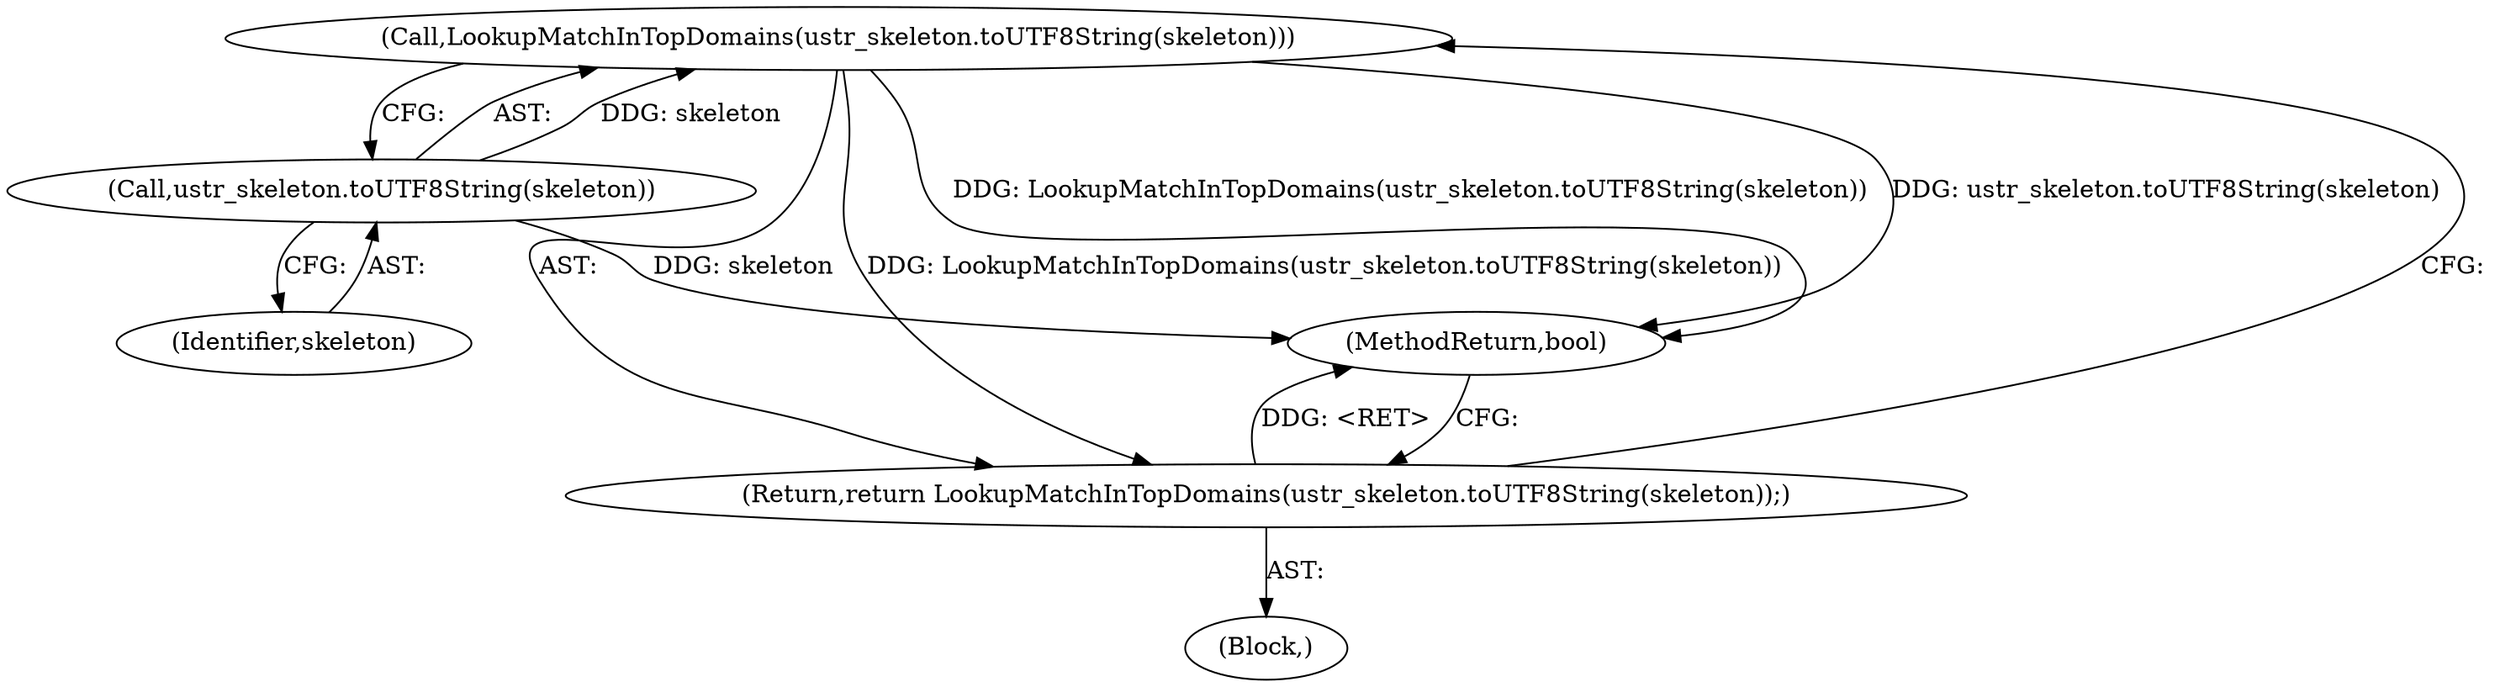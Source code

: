 digraph "0_Chrome_b3f0207c14fccc11aaa9d4975ebe46554ad289cb_0@API" {
"1000145" [label="(Call,LookupMatchInTopDomains(ustr_skeleton.toUTF8String(skeleton)))"];
"1000146" [label="(Call,ustr_skeleton.toUTF8String(skeleton))"];
"1000144" [label="(Return,return LookupMatchInTopDomains(ustr_skeleton.toUTF8String(skeleton));)"];
"1000147" [label="(Identifier,skeleton)"];
"1000144" [label="(Return,return LookupMatchInTopDomains(ustr_skeleton.toUTF8String(skeleton));)"];
"1000148" [label="(MethodReturn,bool)"];
"1000102" [label="(Block,)"];
"1000146" [label="(Call,ustr_skeleton.toUTF8String(skeleton))"];
"1000145" [label="(Call,LookupMatchInTopDomains(ustr_skeleton.toUTF8String(skeleton)))"];
"1000145" -> "1000144"  [label="AST: "];
"1000145" -> "1000146"  [label="CFG: "];
"1000146" -> "1000145"  [label="AST: "];
"1000144" -> "1000145"  [label="CFG: "];
"1000145" -> "1000148"  [label="DDG: ustr_skeleton.toUTF8String(skeleton)"];
"1000145" -> "1000148"  [label="DDG: LookupMatchInTopDomains(ustr_skeleton.toUTF8String(skeleton))"];
"1000145" -> "1000144"  [label="DDG: LookupMatchInTopDomains(ustr_skeleton.toUTF8String(skeleton))"];
"1000146" -> "1000145"  [label="DDG: skeleton"];
"1000146" -> "1000147"  [label="CFG: "];
"1000147" -> "1000146"  [label="AST: "];
"1000146" -> "1000148"  [label="DDG: skeleton"];
"1000144" -> "1000102"  [label="AST: "];
"1000148" -> "1000144"  [label="CFG: "];
"1000144" -> "1000148"  [label="DDG: <RET>"];
}
